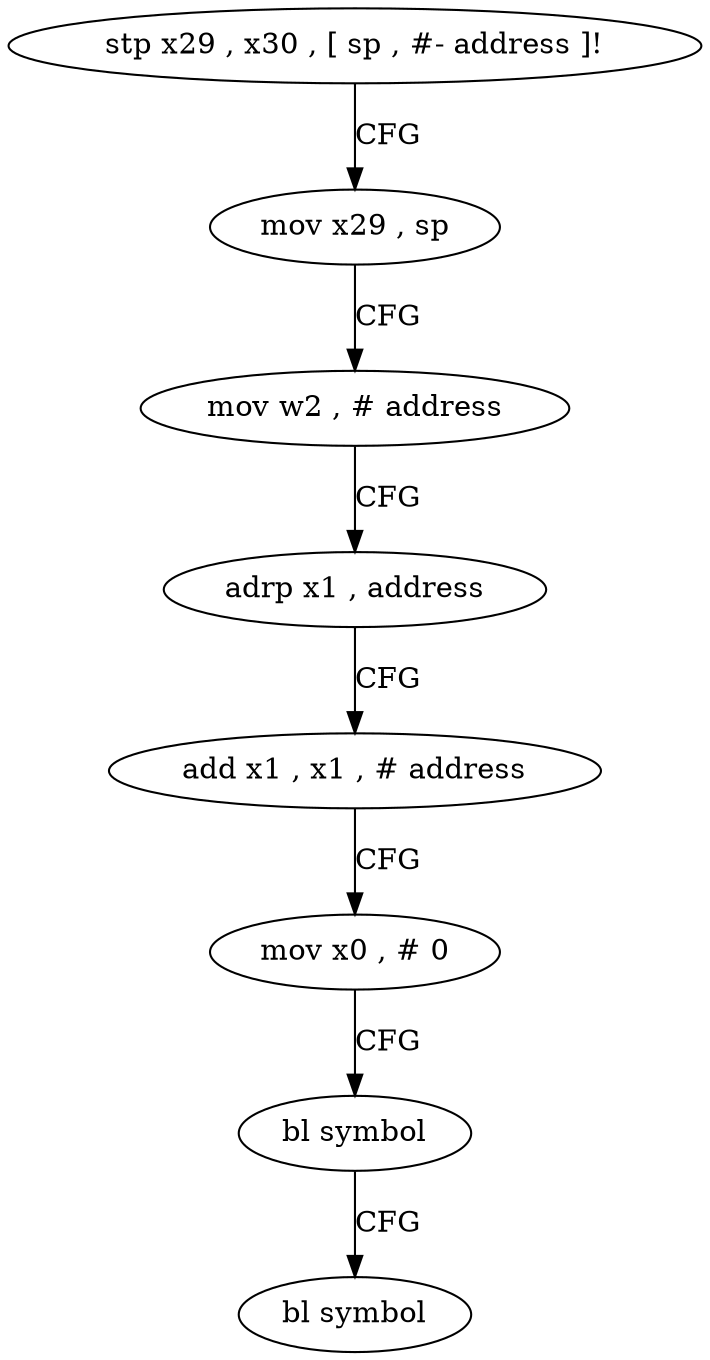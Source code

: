 digraph "func" {
"4213708" [label = "stp x29 , x30 , [ sp , #- address ]!" ]
"4213712" [label = "mov x29 , sp" ]
"4213716" [label = "mov w2 , # address" ]
"4213720" [label = "adrp x1 , address" ]
"4213724" [label = "add x1 , x1 , # address" ]
"4213728" [label = "mov x0 , # 0" ]
"4213732" [label = "bl symbol" ]
"4213736" [label = "bl symbol" ]
"4213708" -> "4213712" [ label = "CFG" ]
"4213712" -> "4213716" [ label = "CFG" ]
"4213716" -> "4213720" [ label = "CFG" ]
"4213720" -> "4213724" [ label = "CFG" ]
"4213724" -> "4213728" [ label = "CFG" ]
"4213728" -> "4213732" [ label = "CFG" ]
"4213732" -> "4213736" [ label = "CFG" ]
}
